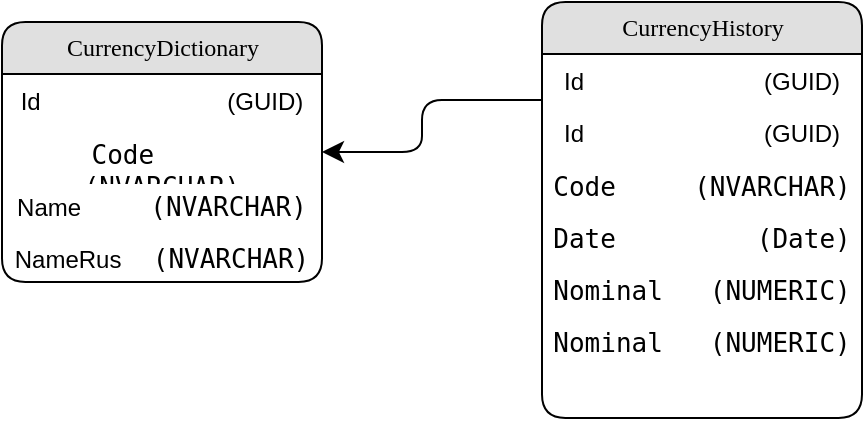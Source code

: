 <mxfile version="14.2.9" type="device"><diagram name="Page-1" id="b520641d-4fe3-3701-9064-5fc419738815"><mxGraphModel dx="1178" dy="435" grid="1" gridSize="10" guides="1" tooltips="1" connect="1" arrows="1" fold="1" page="1" pageScale="1" pageWidth="1100" pageHeight="850" background="#ffffff" math="0" shadow="0"><root><mxCell id="0"/><mxCell id="1" parent="0"/><mxCell id="21ea969265ad0168-6" value="CurrencyDictionary" style="swimlane;html=1;fontStyle=0;childLayout=stackLayout;horizontal=1;startSize=26;fillColor=#e0e0e0;horizontalStack=0;resizeParent=1;resizeLast=0;collapsible=1;marginBottom=0;swimlaneFillColor=#ffffff;align=center;rounded=1;shadow=0;comic=0;labelBackgroundColor=none;strokeWidth=1;fontFamily=Verdana;fontSize=12" parent="1" vertex="1"><mxGeometry x="240" y="160" width="160" height="130" as="geometry"/></mxCell><mxCell id="21ea969265ad0168-7" value="Id&amp;nbsp; &amp;nbsp; &amp;nbsp; &amp;nbsp; &amp;nbsp; &amp;nbsp; &amp;nbsp; &amp;nbsp; &amp;nbsp; &amp;nbsp; &amp;nbsp; &amp;nbsp; &amp;nbsp; &amp;nbsp; (GUID)" style="text;html=1;strokeColor=none;spacingLeft=4;spacingRight=4;whiteSpace=wrap;overflow=hidden;rotatable=0;points=[[0,0.5],[1,0.5]];portConstraint=eastwest;align=center;" parent="21ea969265ad0168-6" vertex="1"><mxGeometry y="26" width="160" height="26" as="geometry"/></mxCell><mxCell id="TE5_Ny50N2vnttrTLDEr-1" value="&lt;span style=&quot;font-family: monospace ; font-size: 13px&quot;&gt;Code&amp;nbsp; &amp;nbsp; &amp;nbsp; (NVARCHAR)&lt;/span&gt;" style="text;html=1;strokeColor=none;spacingLeft=4;spacingRight=4;whiteSpace=wrap;overflow=hidden;rotatable=0;points=[[0,0.5],[1,0.5]];portConstraint=eastwest;align=center;" vertex="1" parent="21ea969265ad0168-6"><mxGeometry y="52" width="160" height="26" as="geometry"/></mxCell><mxCell id="21ea969265ad0168-8" value="Name&amp;nbsp;&lt;span style=&quot;font-family: monospace ; font-size: 13px&quot;&gt;&amp;nbsp; &amp;nbsp; (NVARCHAR)&lt;/span&gt;" style="text;html=1;strokeColor=none;fillColor=none;spacingLeft=4;spacingRight=4;whiteSpace=wrap;overflow=hidden;rotatable=0;points=[[0,0.5],[1,0.5]];portConstraint=eastwest;align=center;" parent="21ea969265ad0168-6" vertex="1"><mxGeometry y="78" width="160" height="26" as="geometry"/></mxCell><mxCell id="21ea969265ad0168-9" value="NameRus&lt;span style=&quot;font-family: monospace ; font-size: 13px&quot;&gt;&amp;nbsp; (NVARCHAR)&lt;/span&gt;" style="text;html=1;strokeColor=none;fillColor=none;spacingLeft=4;spacingRight=4;whiteSpace=wrap;overflow=hidden;rotatable=0;points=[[0,0.5],[1,0.5]];portConstraint=eastwest;align=center;" parent="21ea969265ad0168-6" vertex="1"><mxGeometry y="104" width="160" height="26" as="geometry"/></mxCell><mxCell id="21ea969265ad0168-10" value="CurrencyHistory" style="swimlane;html=1;fontStyle=0;childLayout=stackLayout;horizontal=1;startSize=26;fillColor=#e0e0e0;horizontalStack=0;resizeParent=1;resizeLast=0;collapsible=1;marginBottom=0;swimlaneFillColor=#ffffff;align=center;rounded=1;shadow=0;comic=0;labelBackgroundColor=none;strokeWidth=1;fontFamily=Verdana;fontSize=12" parent="1" vertex="1"><mxGeometry x="510" y="150" width="160" height="208" as="geometry"/></mxCell><mxCell id="TE5_Ny50N2vnttrTLDEr-7" value="Id&amp;nbsp; &amp;nbsp; &amp;nbsp; &amp;nbsp; &amp;nbsp; &amp;nbsp; &amp;nbsp; &amp;nbsp; &amp;nbsp; &amp;nbsp; &amp;nbsp; &amp;nbsp; &amp;nbsp; &amp;nbsp;(GUID)" style="text;html=1;strokeColor=none;spacingLeft=4;spacingRight=4;whiteSpace=wrap;overflow=hidden;rotatable=0;points=[[0,0.5],[1,0.5]];portConstraint=eastwest;align=center;" vertex="1" parent="21ea969265ad0168-10"><mxGeometry y="26" width="160" height="26" as="geometry"/></mxCell><mxCell id="TE5_Ny50N2vnttrTLDEr-2" value="Id&amp;nbsp; &amp;nbsp; &amp;nbsp; &amp;nbsp; &amp;nbsp; &amp;nbsp; &amp;nbsp; &amp;nbsp; &amp;nbsp; &amp;nbsp; &amp;nbsp; &amp;nbsp; &amp;nbsp; &amp;nbsp;(GUID)" style="text;html=1;strokeColor=none;spacingLeft=4;spacingRight=4;whiteSpace=wrap;overflow=hidden;rotatable=0;points=[[0,0.5],[1,0.5]];portConstraint=eastwest;align=center;" vertex="1" parent="21ea969265ad0168-10"><mxGeometry y="52" width="160" height="26" as="geometry"/></mxCell><mxCell id="TE5_Ny50N2vnttrTLDEr-5" value="&lt;span style=&quot;font-family: monospace ; font-size: 13px&quot;&gt;Code&amp;nbsp; &amp;nbsp; &amp;nbsp;(NVARCHAR)&lt;/span&gt;" style="text;html=1;strokeColor=none;spacingLeft=4;spacingRight=4;whiteSpace=wrap;overflow=hidden;rotatable=0;points=[[0,0.5],[1,0.5]];portConstraint=eastwest;align=center;" vertex="1" parent="21ea969265ad0168-10"><mxGeometry y="78" width="160" height="26" as="geometry"/></mxCell><mxCell id="TE5_Ny50N2vnttrTLDEr-4" value="&lt;span style=&quot;font-family: monospace ; font-size: 13px&quot;&gt;Date&amp;nbsp; &amp;nbsp; &amp;nbsp; &amp;nbsp; &amp;nbsp;(Date)&lt;/span&gt;" style="text;html=1;strokeColor=none;spacingLeft=4;spacingRight=4;whiteSpace=wrap;overflow=hidden;rotatable=0;points=[[0,0.5],[1,0.5]];portConstraint=eastwest;align=center;" vertex="1" parent="21ea969265ad0168-10"><mxGeometry y="104" width="160" height="26" as="geometry"/></mxCell><mxCell id="TE5_Ny50N2vnttrTLDEr-3" value="&lt;span style=&quot;font-family: monospace ; font-size: 13px&quot;&gt;Nominal&amp;nbsp; &amp;nbsp;(NUMERIC)&lt;/span&gt;" style="text;html=1;strokeColor=none;spacingLeft=4;spacingRight=4;whiteSpace=wrap;overflow=hidden;rotatable=0;points=[[0,0.5],[1,0.5]];portConstraint=eastwest;align=center;" vertex="1" parent="21ea969265ad0168-10"><mxGeometry y="130" width="160" height="26" as="geometry"/></mxCell><mxCell id="TE5_Ny50N2vnttrTLDEr-6" value="&lt;span style=&quot;font-family: monospace ; font-size: 13px&quot;&gt;Nominal&amp;nbsp; &amp;nbsp;(&lt;/span&gt;&lt;span style=&quot;font-family: monospace ; font-size: 13px&quot;&gt;NUMERIC&lt;/span&gt;&lt;span style=&quot;font-family: monospace ; font-size: 13px&quot;&gt;)&lt;/span&gt;" style="text;html=1;strokeColor=none;spacingLeft=4;spacingRight=4;whiteSpace=wrap;overflow=hidden;rotatable=0;points=[[0,0.5],[1,0.5]];portConstraint=eastwest;align=center;" vertex="1" parent="21ea969265ad0168-10"><mxGeometry y="156" width="160" height="26" as="geometry"/></mxCell><mxCell id="21ea969265ad0168-40" style="edgeStyle=orthogonalEdgeStyle;html=1;entryX=1;entryY=0.5;labelBackgroundColor=none;startFill=0;startSize=8;endFill=1;endSize=8;fontFamily=Verdana;fontSize=12;entryDx=0;entryDy=0;" parent="1" source="TE5_Ny50N2vnttrTLDEr-7" target="TE5_Ny50N2vnttrTLDEr-1" edge="1"><mxGeometry relative="1" as="geometry"><mxPoint x="550" y="199" as="sourcePoint"/><Array as="points"><mxPoint x="450" y="199"/><mxPoint x="450" y="225"/></Array></mxGeometry></mxCell></root></mxGraphModel></diagram></mxfile>
